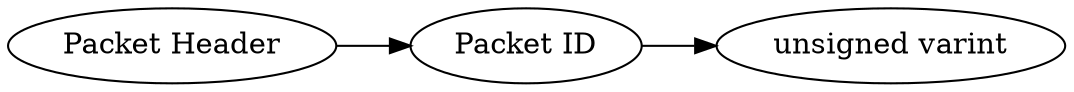 digraph "Packet Header" {
rankdir = LR
0
0 -> 1
1 -> 2

0 [label="Packet Header",comment="name: \"Packet Header\", typeName: \"\", id: 0, branchId: 0, recurseId: -1, attributes: 0, notes: \"\""];
1 [label="Packet ID",comment="name: \"Packet ID\", typeName: \"\", id: 1, branchId: 0, recurseId: -1, attributes: 0, notes: \"The first 10 value bits are the packet id, the next 2 value bits are the Sender SubClientID, and the next 2 value bits are the Target SubClientID\""];
2 [label="unsigned varint",comment="name: \"unsigned varint\", typeName: \"\", id: 2, branchId: 0, recurseId: -1, attributes: 512, notes: \"\""];
{ rank = max;2}

}
